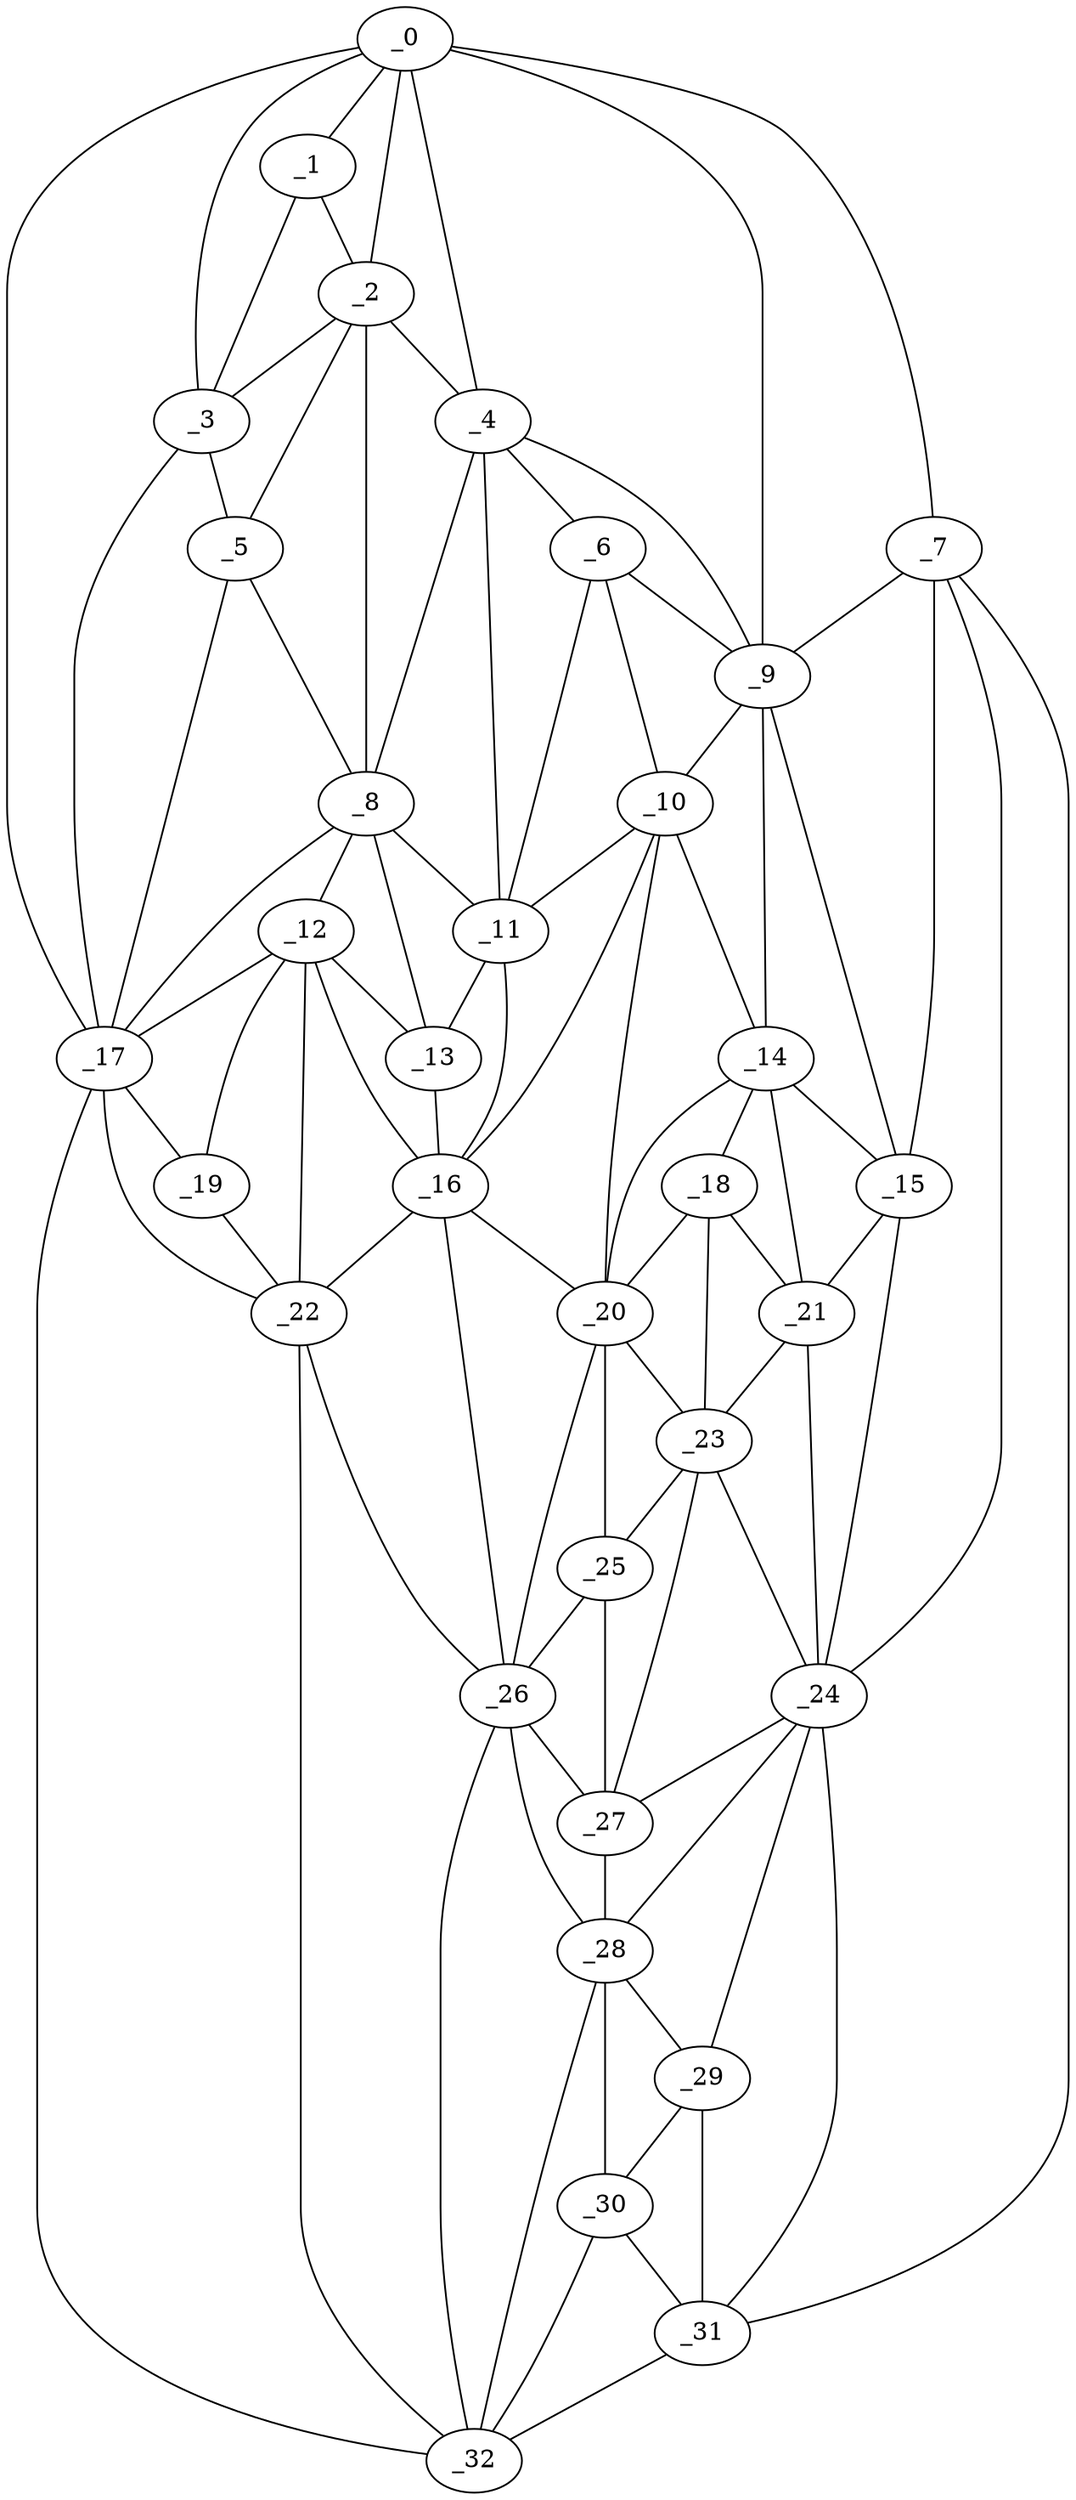 graph "obj79__75.gxl" {
	_0	 [x=9,
		y=16];
	_1	 [x=28,
		y=22];
	_0 -- _1	 [valence=2];
	_2	 [x=34,
		y=27];
	_0 -- _2	 [valence=2];
	_3	 [x=35,
		y=18];
	_0 -- _3	 [valence=2];
	_4	 [x=41,
		y=36];
	_0 -- _4	 [valence=1];
	_7	 [x=51,
		y=118];
	_0 -- _7	 [valence=1];
	_9	 [x=55,
		y=67];
	_0 -- _9	 [valence=1];
	_17	 [x=73,
		y=9];
	_0 -- _17	 [valence=1];
	_1 -- _2	 [valence=2];
	_1 -- _3	 [valence=1];
	_2 -- _3	 [valence=2];
	_2 -- _4	 [valence=1];
	_5	 [x=48,
		y=17];
	_2 -- _5	 [valence=1];
	_8	 [x=54,
		y=28];
	_2 -- _8	 [valence=2];
	_3 -- _5	 [valence=1];
	_3 -- _17	 [valence=1];
	_6	 [x=50,
		y=47];
	_4 -- _6	 [valence=2];
	_4 -- _8	 [valence=2];
	_4 -- _9	 [valence=2];
	_11	 [x=58,
		y=43];
	_4 -- _11	 [valence=2];
	_5 -- _8	 [valence=2];
	_5 -- _17	 [valence=2];
	_6 -- _9	 [valence=1];
	_10	 [x=56,
		y=53];
	_6 -- _10	 [valence=1];
	_6 -- _11	 [valence=2];
	_7 -- _9	 [valence=2];
	_15	 [x=66,
		y=84];
	_7 -- _15	 [valence=2];
	_24	 [x=82,
		y=80];
	_7 -- _24	 [valence=1];
	_31	 [x=120,
		y=111];
	_7 -- _31	 [valence=1];
	_8 -- _11	 [valence=2];
	_12	 [x=60,
		y=31];
	_8 -- _12	 [valence=2];
	_13	 [x=61,
		y=35];
	_8 -- _13	 [valence=2];
	_8 -- _17	 [valence=1];
	_9 -- _10	 [valence=2];
	_14	 [x=65,
		y=69];
	_9 -- _14	 [valence=1];
	_9 -- _15	 [valence=2];
	_10 -- _11	 [valence=2];
	_10 -- _14	 [valence=1];
	_16	 [x=71,
		y=42];
	_10 -- _16	 [valence=2];
	_20	 [x=77,
		y=52];
	_10 -- _20	 [valence=2];
	_11 -- _13	 [valence=2];
	_11 -- _16	 [valence=2];
	_12 -- _13	 [valence=2];
	_12 -- _16	 [valence=2];
	_12 -- _17	 [valence=2];
	_19	 [x=77,
		y=16];
	_12 -- _19	 [valence=2];
	_22	 [x=81,
		y=20];
	_12 -- _22	 [valence=2];
	_13 -- _16	 [valence=2];
	_14 -- _15	 [valence=2];
	_18	 [x=76,
		y=69];
	_14 -- _18	 [valence=2];
	_14 -- _20	 [valence=2];
	_21	 [x=78,
		y=80];
	_14 -- _21	 [valence=2];
	_15 -- _21	 [valence=1];
	_15 -- _24	 [valence=2];
	_16 -- _20	 [valence=2];
	_16 -- _22	 [valence=2];
	_26	 [x=87,
		y=50];
	_16 -- _26	 [valence=1];
	_17 -- _19	 [valence=1];
	_17 -- _22	 [valence=2];
	_32	 [x=123,
		y=60];
	_17 -- _32	 [valence=1];
	_18 -- _20	 [valence=2];
	_18 -- _21	 [valence=1];
	_23	 [x=82,
		y=68];
	_18 -- _23	 [valence=1];
	_19 -- _22	 [valence=2];
	_20 -- _23	 [valence=2];
	_25	 [x=85,
		y=56];
	_20 -- _25	 [valence=1];
	_20 -- _26	 [valence=2];
	_21 -- _23	 [valence=2];
	_21 -- _24	 [valence=1];
	_22 -- _26	 [valence=2];
	_22 -- _32	 [valence=2];
	_23 -- _24	 [valence=1];
	_23 -- _25	 [valence=2];
	_27	 [x=93,
		y=62];
	_23 -- _27	 [valence=2];
	_24 -- _27	 [valence=2];
	_28	 [x=101,
		y=62];
	_24 -- _28	 [valence=2];
	_29	 [x=109,
		y=66];
	_24 -- _29	 [valence=1];
	_24 -- _31	 [valence=2];
	_25 -- _26	 [valence=2];
	_25 -- _27	 [valence=1];
	_26 -- _27	 [valence=2];
	_26 -- _28	 [valence=2];
	_26 -- _32	 [valence=2];
	_27 -- _28	 [valence=2];
	_28 -- _29	 [valence=2];
	_30	 [x=115,
		y=65];
	_28 -- _30	 [valence=1];
	_28 -- _32	 [valence=1];
	_29 -- _30	 [valence=2];
	_29 -- _31	 [valence=1];
	_30 -- _31	 [valence=1];
	_30 -- _32	 [valence=2];
	_31 -- _32	 [valence=1];
}
